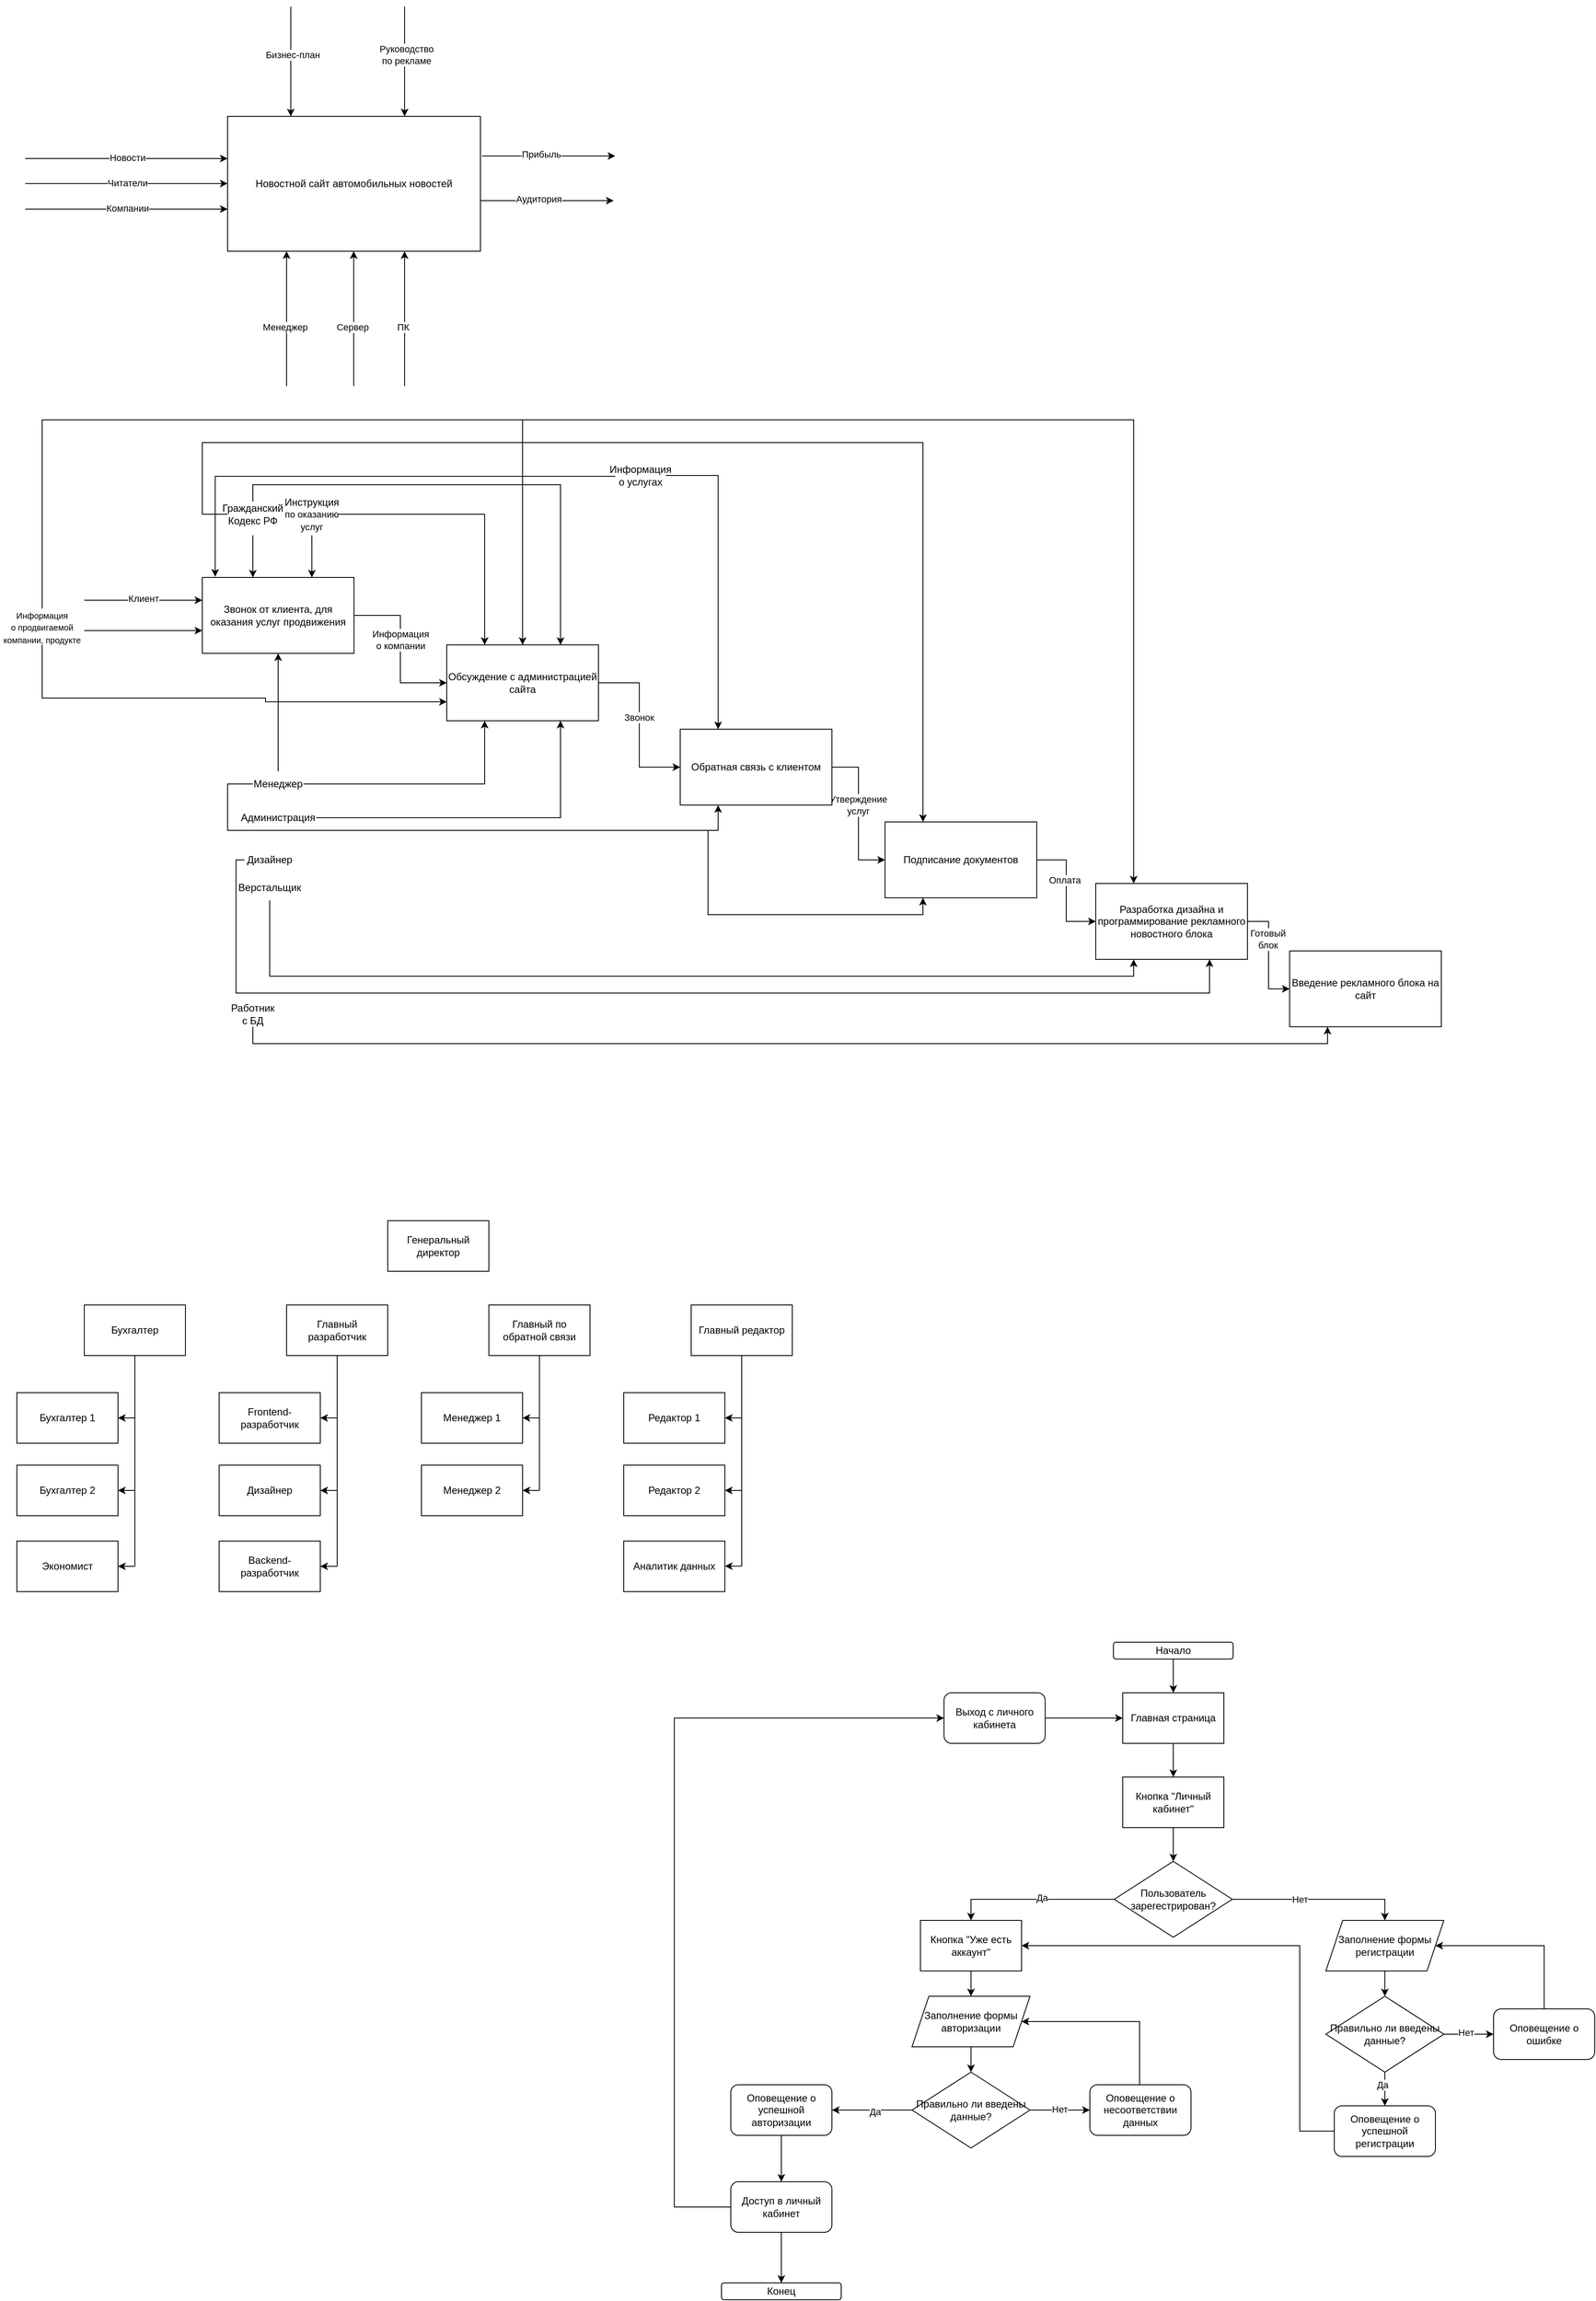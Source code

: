 <mxfile version="24.3.0" type="device">
  <diagram id="T56Fee5OPcaQGp0Axlwm" name="Страница — 1">
    <mxGraphModel dx="587" dy="345" grid="1" gridSize="10" guides="1" tooltips="1" connect="1" arrows="1" fold="1" page="1" pageScale="1" pageWidth="827" pageHeight="1169" math="0" shadow="0">
      <root>
        <mxCell id="0" />
        <mxCell id="1" parent="0" />
        <mxCell id="N9qRb_DZ18wY92-QVm7w-1" value="Новостной сайт автомобильных новостей" style="rounded=0;whiteSpace=wrap;html=1;" parent="1" vertex="1">
          <mxGeometry x="290" y="210" width="300" height="160" as="geometry" />
        </mxCell>
        <mxCell id="N9qRb_DZ18wY92-QVm7w-2" value="" style="endArrow=classic;html=1;rounded=0;entryX=0;entryY=0.25;entryDx=0;entryDy=0;" parent="1" edge="1">
          <mxGeometry width="50" height="50" relative="1" as="geometry">
            <mxPoint x="50" y="260" as="sourcePoint" />
            <mxPoint x="290" y="260" as="targetPoint" />
          </mxGeometry>
        </mxCell>
        <mxCell id="N9qRb_DZ18wY92-QVm7w-3" value="Новости" style="edgeLabel;html=1;align=center;verticalAlign=middle;resizable=0;points=[];" parent="N9qRb_DZ18wY92-QVm7w-2" vertex="1" connectable="0">
          <mxGeometry x="0.006" y="1" relative="1" as="geometry">
            <mxPoint as="offset" />
          </mxGeometry>
        </mxCell>
        <mxCell id="N9qRb_DZ18wY92-QVm7w-4" value="" style="endArrow=classic;html=1;rounded=0;entryX=0;entryY=0.25;entryDx=0;entryDy=0;" parent="1" edge="1">
          <mxGeometry width="50" height="50" relative="1" as="geometry">
            <mxPoint x="50" y="289.71" as="sourcePoint" />
            <mxPoint x="290" y="289.71" as="targetPoint" />
          </mxGeometry>
        </mxCell>
        <mxCell id="N9qRb_DZ18wY92-QVm7w-5" value="Читатели" style="edgeLabel;html=1;align=center;verticalAlign=middle;resizable=0;points=[];" parent="N9qRb_DZ18wY92-QVm7w-4" vertex="1" connectable="0">
          <mxGeometry x="0.006" y="1" relative="1" as="geometry">
            <mxPoint as="offset" />
          </mxGeometry>
        </mxCell>
        <mxCell id="N9qRb_DZ18wY92-QVm7w-7" value="" style="endArrow=classic;html=1;rounded=0;entryX=0;entryY=0.25;entryDx=0;entryDy=0;" parent="1" edge="1">
          <mxGeometry width="50" height="50" relative="1" as="geometry">
            <mxPoint x="50" y="320" as="sourcePoint" />
            <mxPoint x="290" y="320" as="targetPoint" />
          </mxGeometry>
        </mxCell>
        <mxCell id="N9qRb_DZ18wY92-QVm7w-8" value="Компании" style="edgeLabel;html=1;align=center;verticalAlign=middle;resizable=0;points=[];" parent="N9qRb_DZ18wY92-QVm7w-7" vertex="1" connectable="0">
          <mxGeometry x="0.006" y="1" relative="1" as="geometry">
            <mxPoint as="offset" />
          </mxGeometry>
        </mxCell>
        <mxCell id="N9qRb_DZ18wY92-QVm7w-9" value="" style="endArrow=classic;html=1;rounded=0;entryX=0.25;entryY=0;entryDx=0;entryDy=0;" parent="1" target="N9qRb_DZ18wY92-QVm7w-1" edge="1">
          <mxGeometry width="50" height="50" relative="1" as="geometry">
            <mxPoint x="365" y="80" as="sourcePoint" />
            <mxPoint x="510" y="270" as="targetPoint" />
          </mxGeometry>
        </mxCell>
        <mxCell id="N9qRb_DZ18wY92-QVm7w-10" value="Бизнес-план" style="edgeLabel;html=1;align=center;verticalAlign=middle;resizable=0;points=[];" parent="N9qRb_DZ18wY92-QVm7w-9" vertex="1" connectable="0">
          <mxGeometry x="-0.124" y="2" relative="1" as="geometry">
            <mxPoint as="offset" />
          </mxGeometry>
        </mxCell>
        <mxCell id="N9qRb_DZ18wY92-QVm7w-11" value="" style="endArrow=classic;html=1;rounded=0;entryX=0.25;entryY=0;entryDx=0;entryDy=0;" parent="1" edge="1">
          <mxGeometry width="50" height="50" relative="1" as="geometry">
            <mxPoint x="500" y="80" as="sourcePoint" />
            <mxPoint x="500" y="210" as="targetPoint" />
          </mxGeometry>
        </mxCell>
        <mxCell id="N9qRb_DZ18wY92-QVm7w-12" value="Руководство&lt;br&gt;по рекламе" style="edgeLabel;html=1;align=center;verticalAlign=middle;resizable=0;points=[];" parent="N9qRb_DZ18wY92-QVm7w-11" vertex="1" connectable="0">
          <mxGeometry x="-0.124" y="2" relative="1" as="geometry">
            <mxPoint as="offset" />
          </mxGeometry>
        </mxCell>
        <mxCell id="N9qRb_DZ18wY92-QVm7w-13" value="" style="endArrow=classic;html=1;rounded=0;" parent="1" edge="1">
          <mxGeometry width="50" height="50" relative="1" as="geometry">
            <mxPoint x="360" y="530" as="sourcePoint" />
            <mxPoint x="360" y="370" as="targetPoint" />
          </mxGeometry>
        </mxCell>
        <mxCell id="N9qRb_DZ18wY92-QVm7w-14" value="Менеджер" style="edgeLabel;html=1;align=center;verticalAlign=middle;resizable=0;points=[];" parent="N9qRb_DZ18wY92-QVm7w-13" vertex="1" connectable="0">
          <mxGeometry x="-0.124" y="2" relative="1" as="geometry">
            <mxPoint as="offset" />
          </mxGeometry>
        </mxCell>
        <mxCell id="N9qRb_DZ18wY92-QVm7w-15" value="" style="endArrow=classic;html=1;rounded=0;" parent="1" edge="1">
          <mxGeometry width="50" height="50" relative="1" as="geometry">
            <mxPoint x="500" y="530" as="sourcePoint" />
            <mxPoint x="500" y="370" as="targetPoint" />
          </mxGeometry>
        </mxCell>
        <mxCell id="N9qRb_DZ18wY92-QVm7w-16" value="ПК" style="edgeLabel;html=1;align=center;verticalAlign=middle;resizable=0;points=[];" parent="N9qRb_DZ18wY92-QVm7w-15" vertex="1" connectable="0">
          <mxGeometry x="-0.124" y="2" relative="1" as="geometry">
            <mxPoint as="offset" />
          </mxGeometry>
        </mxCell>
        <mxCell id="N9qRb_DZ18wY92-QVm7w-17" value="" style="endArrow=classic;html=1;rounded=0;" parent="1" edge="1">
          <mxGeometry width="50" height="50" relative="1" as="geometry">
            <mxPoint x="439.66" y="530" as="sourcePoint" />
            <mxPoint x="439.66" y="370" as="targetPoint" />
          </mxGeometry>
        </mxCell>
        <mxCell id="N9qRb_DZ18wY92-QVm7w-18" value="Сервер" style="edgeLabel;html=1;align=center;verticalAlign=middle;resizable=0;points=[];" parent="N9qRb_DZ18wY92-QVm7w-17" vertex="1" connectable="0">
          <mxGeometry x="-0.124" y="2" relative="1" as="geometry">
            <mxPoint as="offset" />
          </mxGeometry>
        </mxCell>
        <mxCell id="N9qRb_DZ18wY92-QVm7w-19" value="" style="endArrow=classic;html=1;rounded=0;exitX=1.006;exitY=0.294;exitDx=0;exitDy=0;exitPerimeter=0;" parent="1" source="N9qRb_DZ18wY92-QVm7w-1" edge="1">
          <mxGeometry width="50" height="50" relative="1" as="geometry">
            <mxPoint x="740" y="360" as="sourcePoint" />
            <mxPoint x="750" y="257" as="targetPoint" />
          </mxGeometry>
        </mxCell>
        <mxCell id="N9qRb_DZ18wY92-QVm7w-20" value="Прибыль" style="edgeLabel;html=1;align=center;verticalAlign=middle;resizable=0;points=[];" parent="N9qRb_DZ18wY92-QVm7w-19" vertex="1" connectable="0">
          <mxGeometry x="-0.124" y="2" relative="1" as="geometry">
            <mxPoint as="offset" />
          </mxGeometry>
        </mxCell>
        <mxCell id="N9qRb_DZ18wY92-QVm7w-21" value="" style="endArrow=classic;html=1;rounded=0;exitX=1.006;exitY=0.294;exitDx=0;exitDy=0;exitPerimeter=0;" parent="1" edge="1">
          <mxGeometry width="50" height="50" relative="1" as="geometry">
            <mxPoint x="590" y="310" as="sourcePoint" />
            <mxPoint x="748" y="310" as="targetPoint" />
          </mxGeometry>
        </mxCell>
        <mxCell id="N9qRb_DZ18wY92-QVm7w-22" value="Аудитория" style="edgeLabel;html=1;align=center;verticalAlign=middle;resizable=0;points=[];" parent="N9qRb_DZ18wY92-QVm7w-21" vertex="1" connectable="0">
          <mxGeometry x="-0.124" y="2" relative="1" as="geometry">
            <mxPoint as="offset" />
          </mxGeometry>
        </mxCell>
        <mxCell id="N9qRb_DZ18wY92-QVm7w-66" style="edgeStyle=orthogonalEdgeStyle;rounded=0;orthogonalLoop=1;jettySize=auto;html=1;entryX=0;entryY=0.5;entryDx=0;entryDy=0;" parent="1" source="N9qRb_DZ18wY92-QVm7w-40" target="N9qRb_DZ18wY92-QVm7w-54" edge="1">
          <mxGeometry relative="1" as="geometry" />
        </mxCell>
        <mxCell id="N9qRb_DZ18wY92-QVm7w-67" value="Информация&lt;br&gt;о компании" style="edgeLabel;html=1;align=center;verticalAlign=middle;resizable=0;points=[];" parent="N9qRb_DZ18wY92-QVm7w-66" vertex="1" connectable="0">
          <mxGeometry x="-0.114" relative="1" as="geometry">
            <mxPoint as="offset" />
          </mxGeometry>
        </mxCell>
        <mxCell id="N9qRb_DZ18wY92-QVm7w-40" value="Звонок от клиента, для оказания услуг продвижения" style="rounded=0;whiteSpace=wrap;html=1;" parent="1" vertex="1">
          <mxGeometry x="260" y="757" width="180" height="90" as="geometry" />
        </mxCell>
        <mxCell id="N9qRb_DZ18wY92-QVm7w-41" value="" style="endArrow=classic;html=1;rounded=0;entryX=0;entryY=0.333;entryDx=0;entryDy=0;entryPerimeter=0;" parent="1" edge="1">
          <mxGeometry width="50" height="50" relative="1" as="geometry">
            <mxPoint x="120" y="784" as="sourcePoint" />
            <mxPoint x="260" y="784" as="targetPoint" />
          </mxGeometry>
        </mxCell>
        <mxCell id="N9qRb_DZ18wY92-QVm7w-42" value="Клиент" style="edgeLabel;html=1;align=center;verticalAlign=middle;resizable=0;points=[];" parent="N9qRb_DZ18wY92-QVm7w-41" vertex="1" connectable="0">
          <mxGeometry x="0.101" y="2" relative="1" as="geometry">
            <mxPoint x="-7" as="offset" />
          </mxGeometry>
        </mxCell>
        <mxCell id="N9qRb_DZ18wY92-QVm7w-45" value="" style="endArrow=classic;html=1;rounded=0;entryX=0;entryY=0.333;entryDx=0;entryDy=0;entryPerimeter=0;" parent="1" edge="1">
          <mxGeometry width="50" height="50" relative="1" as="geometry">
            <mxPoint x="120" y="820" as="sourcePoint" />
            <mxPoint x="260" y="820" as="targetPoint" />
          </mxGeometry>
        </mxCell>
        <mxCell id="N9qRb_DZ18wY92-QVm7w-47" value="" style="endArrow=classic;html=1;rounded=0;entryX=0.25;entryY=0;entryDx=0;entryDy=0;" parent="1" edge="1">
          <mxGeometry width="50" height="50" relative="1" as="geometry">
            <mxPoint x="320" y="707" as="sourcePoint" />
            <mxPoint x="320" y="757" as="targetPoint" />
          </mxGeometry>
        </mxCell>
        <mxCell id="N9qRb_DZ18wY92-QVm7w-50" value="" style="endArrow=classic;html=1;rounded=0;entryX=0.25;entryY=0;entryDx=0;entryDy=0;" parent="1" edge="1">
          <mxGeometry width="50" height="50" relative="1" as="geometry">
            <mxPoint x="390" y="707" as="sourcePoint" />
            <mxPoint x="390" y="757" as="targetPoint" />
          </mxGeometry>
        </mxCell>
        <mxCell id="N9qRb_DZ18wY92-QVm7w-69" style="edgeStyle=orthogonalEdgeStyle;rounded=0;orthogonalLoop=1;jettySize=auto;html=1;entryX=0;entryY=0.5;entryDx=0;entryDy=0;" parent="1" source="N9qRb_DZ18wY92-QVm7w-54" target="N9qRb_DZ18wY92-QVm7w-68" edge="1">
          <mxGeometry relative="1" as="geometry" />
        </mxCell>
        <mxCell id="N9qRb_DZ18wY92-QVm7w-73" value="Звонок" style="edgeLabel;html=1;align=center;verticalAlign=middle;resizable=0;points=[];" parent="N9qRb_DZ18wY92-QVm7w-69" vertex="1" connectable="0">
          <mxGeometry x="-0.092" y="-1" relative="1" as="geometry">
            <mxPoint as="offset" />
          </mxGeometry>
        </mxCell>
        <mxCell id="N9qRb_DZ18wY92-QVm7w-54" value="Обсуждение с администрацией сайта" style="rounded=0;whiteSpace=wrap;html=1;" parent="1" vertex="1">
          <mxGeometry x="550" y="837" width="180" height="90" as="geometry" />
        </mxCell>
        <mxCell id="N9qRb_DZ18wY92-QVm7w-60" style="edgeStyle=orthogonalEdgeStyle;rounded=0;orthogonalLoop=1;jettySize=auto;html=1;entryX=0.5;entryY=1;entryDx=0;entryDy=0;" parent="1" source="N9qRb_DZ18wY92-QVm7w-59" target="N9qRb_DZ18wY92-QVm7w-40" edge="1">
          <mxGeometry relative="1" as="geometry" />
        </mxCell>
        <mxCell id="N9qRb_DZ18wY92-QVm7w-61" style="edgeStyle=orthogonalEdgeStyle;rounded=0;orthogonalLoop=1;jettySize=auto;html=1;entryX=0.25;entryY=1;entryDx=0;entryDy=0;" parent="1" source="N9qRb_DZ18wY92-QVm7w-59" target="N9qRb_DZ18wY92-QVm7w-54" edge="1">
          <mxGeometry relative="1" as="geometry" />
        </mxCell>
        <mxCell id="N9qRb_DZ18wY92-QVm7w-71" style="edgeStyle=orthogonalEdgeStyle;rounded=0;orthogonalLoop=1;jettySize=auto;html=1;entryX=0.25;entryY=1;entryDx=0;entryDy=0;" parent="1" source="N9qRb_DZ18wY92-QVm7w-59" target="N9qRb_DZ18wY92-QVm7w-68" edge="1">
          <mxGeometry relative="1" as="geometry">
            <Array as="points">
              <mxPoint x="290" y="1002" />
              <mxPoint x="290" y="1057" />
              <mxPoint x="872" y="1057" />
            </Array>
          </mxGeometry>
        </mxCell>
        <mxCell id="N9qRb_DZ18wY92-QVm7w-78" style="edgeStyle=orthogonalEdgeStyle;rounded=0;orthogonalLoop=1;jettySize=auto;html=1;entryX=0.25;entryY=1;entryDx=0;entryDy=0;" parent="1" source="N9qRb_DZ18wY92-QVm7w-59" target="N9qRb_DZ18wY92-QVm7w-75" edge="1">
          <mxGeometry relative="1" as="geometry">
            <Array as="points">
              <mxPoint x="290" y="1002" />
              <mxPoint x="290" y="1057" />
              <mxPoint x="860" y="1057" />
              <mxPoint x="860" y="1157" />
              <mxPoint x="1115" y="1157" />
            </Array>
          </mxGeometry>
        </mxCell>
        <mxCell id="N9qRb_DZ18wY92-QVm7w-59" value="Менеджер" style="text;html=1;align=center;verticalAlign=middle;whiteSpace=wrap;rounded=0;" parent="1" vertex="1">
          <mxGeometry x="320" y="987" width="60" height="30" as="geometry" />
        </mxCell>
        <mxCell id="N9qRb_DZ18wY92-QVm7w-65" style="edgeStyle=orthogonalEdgeStyle;rounded=0;orthogonalLoop=1;jettySize=auto;html=1;entryX=0.75;entryY=1;entryDx=0;entryDy=0;" parent="1" source="N9qRb_DZ18wY92-QVm7w-62" target="N9qRb_DZ18wY92-QVm7w-54" edge="1">
          <mxGeometry relative="1" as="geometry" />
        </mxCell>
        <mxCell id="N9qRb_DZ18wY92-QVm7w-62" value="Администрация" style="text;html=1;align=center;verticalAlign=middle;whiteSpace=wrap;rounded=0;" parent="1" vertex="1">
          <mxGeometry x="305" y="1027" width="90" height="30" as="geometry" />
        </mxCell>
        <mxCell id="N9qRb_DZ18wY92-QVm7w-76" style="edgeStyle=orthogonalEdgeStyle;rounded=0;orthogonalLoop=1;jettySize=auto;html=1;entryX=0;entryY=0.5;entryDx=0;entryDy=0;" parent="1" source="N9qRb_DZ18wY92-QVm7w-68" target="N9qRb_DZ18wY92-QVm7w-75" edge="1">
          <mxGeometry relative="1" as="geometry" />
        </mxCell>
        <mxCell id="N9qRb_DZ18wY92-QVm7w-77" value="Утверждение&lt;br&gt;услуг" style="edgeLabel;html=1;align=center;verticalAlign=middle;resizable=0;points=[];" parent="N9qRb_DZ18wY92-QVm7w-76" vertex="1" connectable="0">
          <mxGeometry x="-0.115" y="-1" relative="1" as="geometry">
            <mxPoint as="offset" />
          </mxGeometry>
        </mxCell>
        <mxCell id="N9qRb_DZ18wY92-QVm7w-68" value="Обратная связь с клиентом" style="rounded=0;whiteSpace=wrap;html=1;" parent="1" vertex="1">
          <mxGeometry x="827" y="937" width="180" height="90" as="geometry" />
        </mxCell>
        <mxCell id="N9qRb_DZ18wY92-QVm7w-95" style="edgeStyle=orthogonalEdgeStyle;rounded=0;orthogonalLoop=1;jettySize=auto;html=1;entryX=0;entryY=0.5;entryDx=0;entryDy=0;" parent="1" source="N9qRb_DZ18wY92-QVm7w-75" target="N9qRb_DZ18wY92-QVm7w-92" edge="1">
          <mxGeometry relative="1" as="geometry" />
        </mxCell>
        <mxCell id="N9qRb_DZ18wY92-QVm7w-96" value="Оплата" style="edgeLabel;html=1;align=center;verticalAlign=middle;resizable=0;points=[];" parent="N9qRb_DZ18wY92-QVm7w-95" vertex="1" connectable="0">
          <mxGeometry x="-0.181" y="-2" relative="1" as="geometry">
            <mxPoint as="offset" />
          </mxGeometry>
        </mxCell>
        <mxCell id="N9qRb_DZ18wY92-QVm7w-75" value="Подписание документов" style="rounded=0;whiteSpace=wrap;html=1;" parent="1" vertex="1">
          <mxGeometry x="1070" y="1047" width="180" height="90" as="geometry" />
        </mxCell>
        <mxCell id="N9qRb_DZ18wY92-QVm7w-84" style="edgeStyle=orthogonalEdgeStyle;rounded=0;orthogonalLoop=1;jettySize=auto;html=1;entryX=0.75;entryY=0;entryDx=0;entryDy=0;" parent="1" source="N9qRb_DZ18wY92-QVm7w-80" target="N9qRb_DZ18wY92-QVm7w-54" edge="1">
          <mxGeometry relative="1" as="geometry">
            <Array as="points">
              <mxPoint x="320" y="647" />
              <mxPoint x="685" y="647" />
            </Array>
          </mxGeometry>
        </mxCell>
        <mxCell id="N9qRb_DZ18wY92-QVm7w-90" style="edgeStyle=orthogonalEdgeStyle;rounded=0;orthogonalLoop=1;jettySize=auto;html=1;entryX=0.25;entryY=0;entryDx=0;entryDy=0;" parent="1" source="N9qRb_DZ18wY92-QVm7w-80" target="N9qRb_DZ18wY92-QVm7w-75" edge="1">
          <mxGeometry relative="1" as="geometry">
            <Array as="points">
              <mxPoint x="260" y="682" />
              <mxPoint x="260" y="597" />
              <mxPoint x="1115" y="597" />
            </Array>
          </mxGeometry>
        </mxCell>
        <mxCell id="N9qRb_DZ18wY92-QVm7w-80" value="Гражданский&lt;br&gt;Кодекс РФ" style="text;html=1;align=center;verticalAlign=middle;whiteSpace=wrap;rounded=0;" parent="1" vertex="1">
          <mxGeometry x="290" y="667" width="60" height="30" as="geometry" />
        </mxCell>
        <mxCell id="N9qRb_DZ18wY92-QVm7w-85" style="edgeStyle=orthogonalEdgeStyle;rounded=0;orthogonalLoop=1;jettySize=auto;html=1;entryX=0.25;entryY=0;entryDx=0;entryDy=0;" parent="1" source="N9qRb_DZ18wY92-QVm7w-82" target="N9qRb_DZ18wY92-QVm7w-54" edge="1">
          <mxGeometry relative="1" as="geometry" />
        </mxCell>
        <mxCell id="N9qRb_DZ18wY92-QVm7w-82" value="Инструкция&lt;br style=&quot;border-color: var(--border-color); font-size: 11px;&quot;&gt;&lt;span style=&quot;font-size: 11px; background-color: rgb(255, 255, 255);&quot;&gt;по оказанию&lt;/span&gt;&lt;br style=&quot;border-color: var(--border-color); font-size: 11px;&quot;&gt;&lt;span style=&quot;font-size: 11px; background-color: rgb(255, 255, 255);&quot;&gt;услуг&lt;/span&gt;" style="text;html=1;align=center;verticalAlign=middle;whiteSpace=wrap;rounded=0;" parent="1" vertex="1">
          <mxGeometry x="360" y="667" width="60" height="30" as="geometry" />
        </mxCell>
        <mxCell id="N9qRb_DZ18wY92-QVm7w-88" style="edgeStyle=orthogonalEdgeStyle;rounded=0;orthogonalLoop=1;jettySize=auto;html=1;entryX=0.25;entryY=0;entryDx=0;entryDy=0;" parent="1" source="N9qRb_DZ18wY92-QVm7w-86" target="N9qRb_DZ18wY92-QVm7w-68" edge="1">
          <mxGeometry relative="1" as="geometry" />
        </mxCell>
        <mxCell id="N9qRb_DZ18wY92-QVm7w-86" value="Информация о услугах" style="text;html=1;align=center;verticalAlign=middle;whiteSpace=wrap;rounded=0;" parent="1" vertex="1">
          <mxGeometry x="750" y="621" width="60" height="30" as="geometry" />
        </mxCell>
        <mxCell id="N9qRb_DZ18wY92-QVm7w-87" style="edgeStyle=orthogonalEdgeStyle;rounded=0;orthogonalLoop=1;jettySize=auto;html=1;entryX=0.085;entryY=-0.01;entryDx=0;entryDy=0;entryPerimeter=0;" parent="1" source="N9qRb_DZ18wY92-QVm7w-86" target="N9qRb_DZ18wY92-QVm7w-40" edge="1">
          <mxGeometry relative="1" as="geometry">
            <Array as="points">
              <mxPoint x="275" y="637" />
            </Array>
          </mxGeometry>
        </mxCell>
        <mxCell id="N9qRb_DZ18wY92-QVm7w-102" style="edgeStyle=orthogonalEdgeStyle;rounded=0;orthogonalLoop=1;jettySize=auto;html=1;entryX=0;entryY=0.5;entryDx=0;entryDy=0;" parent="1" source="N9qRb_DZ18wY92-QVm7w-92" target="N9qRb_DZ18wY92-QVm7w-101" edge="1">
          <mxGeometry relative="1" as="geometry" />
        </mxCell>
        <mxCell id="N9qRb_DZ18wY92-QVm7w-103" value="Готовый&lt;br&gt;блок" style="edgeLabel;html=1;align=center;verticalAlign=middle;resizable=0;points=[];" parent="N9qRb_DZ18wY92-QVm7w-102" vertex="1" connectable="0">
          <mxGeometry x="-0.292" y="-1" relative="1" as="geometry">
            <mxPoint as="offset" />
          </mxGeometry>
        </mxCell>
        <mxCell id="N9qRb_DZ18wY92-QVm7w-92" value="Разработка дизайна и программирование рекламного новостного блока" style="rounded=0;whiteSpace=wrap;html=1;" parent="1" vertex="1">
          <mxGeometry x="1320" y="1120" width="180" height="90" as="geometry" />
        </mxCell>
        <mxCell id="N9qRb_DZ18wY92-QVm7w-98" style="edgeStyle=orthogonalEdgeStyle;rounded=0;orthogonalLoop=1;jettySize=auto;html=1;entryX=0.75;entryY=1;entryDx=0;entryDy=0;" parent="1" source="N9qRb_DZ18wY92-QVm7w-93" target="N9qRb_DZ18wY92-QVm7w-92" edge="1">
          <mxGeometry relative="1" as="geometry">
            <Array as="points">
              <mxPoint x="300" y="1092" />
              <mxPoint x="300" y="1250" />
              <mxPoint x="1455" y="1250" />
            </Array>
          </mxGeometry>
        </mxCell>
        <mxCell id="N9qRb_DZ18wY92-QVm7w-93" value="Дизайнер" style="text;html=1;align=center;verticalAlign=middle;whiteSpace=wrap;rounded=0;" parent="1" vertex="1">
          <mxGeometry x="310" y="1077" width="60" height="30" as="geometry" />
        </mxCell>
        <mxCell id="N9qRb_DZ18wY92-QVm7w-99" style="edgeStyle=orthogonalEdgeStyle;rounded=0;orthogonalLoop=1;jettySize=auto;html=1;entryX=0.25;entryY=1;entryDx=0;entryDy=0;" parent="1" source="N9qRb_DZ18wY92-QVm7w-94" target="N9qRb_DZ18wY92-QVm7w-92" edge="1">
          <mxGeometry relative="1" as="geometry">
            <Array as="points">
              <mxPoint x="340" y="1230" />
              <mxPoint x="1365" y="1230" />
            </Array>
          </mxGeometry>
        </mxCell>
        <mxCell id="N9qRb_DZ18wY92-QVm7w-94" value="Верстальщик" style="text;html=1;align=center;verticalAlign=middle;whiteSpace=wrap;rounded=0;" parent="1" vertex="1">
          <mxGeometry x="310" y="1110" width="60" height="30" as="geometry" />
        </mxCell>
        <mxCell id="N9qRb_DZ18wY92-QVm7w-101" value="Введение рекламного блока на сайт" style="rounded=0;whiteSpace=wrap;html=1;" parent="1" vertex="1">
          <mxGeometry x="1550" y="1200" width="180" height="90" as="geometry" />
        </mxCell>
        <mxCell id="N9qRb_DZ18wY92-QVm7w-106" style="edgeStyle=orthogonalEdgeStyle;rounded=0;orthogonalLoop=1;jettySize=auto;html=1;entryX=0;entryY=0.75;entryDx=0;entryDy=0;" parent="1" source="N9qRb_DZ18wY92-QVm7w-105" target="N9qRb_DZ18wY92-QVm7w-54" edge="1">
          <mxGeometry relative="1" as="geometry">
            <Array as="points">
              <mxPoint x="70" y="900" />
              <mxPoint x="335" y="900" />
              <mxPoint x="335" y="905" />
            </Array>
          </mxGeometry>
        </mxCell>
        <mxCell id="N9qRb_DZ18wY92-QVm7w-107" style="edgeStyle=orthogonalEdgeStyle;rounded=0;orthogonalLoop=1;jettySize=auto;html=1;entryX=0.25;entryY=0;entryDx=0;entryDy=0;" parent="1" source="N9qRb_DZ18wY92-QVm7w-105" target="N9qRb_DZ18wY92-QVm7w-92" edge="1">
          <mxGeometry relative="1" as="geometry">
            <Array as="points">
              <mxPoint x="70" y="570" />
              <mxPoint x="1365" y="570" />
            </Array>
          </mxGeometry>
        </mxCell>
        <mxCell id="N9qRb_DZ18wY92-QVm7w-108" style="edgeStyle=orthogonalEdgeStyle;rounded=0;orthogonalLoop=1;jettySize=auto;html=1;entryX=0.5;entryY=0;entryDx=0;entryDy=0;" parent="1" source="N9qRb_DZ18wY92-QVm7w-105" target="N9qRb_DZ18wY92-QVm7w-54" edge="1">
          <mxGeometry relative="1" as="geometry">
            <Array as="points">
              <mxPoint x="70" y="570" />
              <mxPoint x="640" y="570" />
            </Array>
          </mxGeometry>
        </mxCell>
        <mxCell id="N9qRb_DZ18wY92-QVm7w-105" value="&lt;font style=&quot;font-size: 10px;&quot;&gt;Информация&lt;br style=&quot;border-color: var(--border-color);&quot;&gt;&lt;span style=&quot;background-color: rgb(255, 255, 255);&quot;&gt;о продвигаемой&lt;/span&gt;&lt;br style=&quot;border-color: var(--border-color);&quot;&gt;&lt;span style=&quot;background-color: rgb(255, 255, 255);&quot;&gt;компании, продукте&lt;/span&gt;&lt;/font&gt;" style="text;html=1;align=center;verticalAlign=middle;whiteSpace=wrap;rounded=0;" parent="1" vertex="1">
          <mxGeometry x="20" y="794" width="100" height="43" as="geometry" />
        </mxCell>
        <mxCell id="N9qRb_DZ18wY92-QVm7w-111" style="edgeStyle=orthogonalEdgeStyle;rounded=0;orthogonalLoop=1;jettySize=auto;html=1;entryX=0.25;entryY=1;entryDx=0;entryDy=0;" parent="1" source="N9qRb_DZ18wY92-QVm7w-110" target="N9qRb_DZ18wY92-QVm7w-101" edge="1">
          <mxGeometry relative="1" as="geometry">
            <Array as="points">
              <mxPoint x="320" y="1310" />
              <mxPoint x="1595" y="1310" />
            </Array>
          </mxGeometry>
        </mxCell>
        <mxCell id="N9qRb_DZ18wY92-QVm7w-110" value="Работник с БД" style="text;html=1;align=center;verticalAlign=middle;whiteSpace=wrap;rounded=0;" parent="1" vertex="1">
          <mxGeometry x="290" y="1260" width="60" height="30" as="geometry" />
        </mxCell>
        <mxCell id="N9qRb_DZ18wY92-QVm7w-112" value="Генеральный директор" style="rounded=0;whiteSpace=wrap;html=1;" parent="1" vertex="1">
          <mxGeometry x="480" y="1520" width="120" height="60" as="geometry" />
        </mxCell>
        <mxCell id="N9qRb_DZ18wY92-QVm7w-113" value="Бухгалтер" style="rounded=0;whiteSpace=wrap;html=1;" parent="1" vertex="1">
          <mxGeometry x="120" y="1620" width="120" height="60" as="geometry" />
        </mxCell>
        <mxCell id="N9qRb_DZ18wY92-QVm7w-114" value="Главный разработчик" style="rounded=0;whiteSpace=wrap;html=1;" parent="1" vertex="1">
          <mxGeometry x="360" y="1620" width="120" height="60" as="geometry" />
        </mxCell>
        <mxCell id="N9qRb_DZ18wY92-QVm7w-115" value="Главный по обратной связи" style="rounded=0;whiteSpace=wrap;html=1;" parent="1" vertex="1">
          <mxGeometry x="600" y="1620" width="120" height="60" as="geometry" />
        </mxCell>
        <mxCell id="N9qRb_DZ18wY92-QVm7w-116" value="Главный редактор" style="rounded=0;whiteSpace=wrap;html=1;" parent="1" vertex="1">
          <mxGeometry x="840" y="1620" width="120" height="60" as="geometry" />
        </mxCell>
        <mxCell id="N9qRb_DZ18wY92-QVm7w-118" value="Frontend-разработчик" style="rounded=0;whiteSpace=wrap;html=1;" parent="1" vertex="1">
          <mxGeometry x="280" y="1724" width="120" height="60" as="geometry" />
        </mxCell>
        <mxCell id="N9qRb_DZ18wY92-QVm7w-119" value="Дизайнер" style="rounded=0;whiteSpace=wrap;html=1;" parent="1" vertex="1">
          <mxGeometry x="280" y="1810" width="120" height="60" as="geometry" />
        </mxCell>
        <mxCell id="N9qRb_DZ18wY92-QVm7w-120" value="Backend-разработчик" style="rounded=0;whiteSpace=wrap;html=1;" parent="1" vertex="1">
          <mxGeometry x="280" y="1900" width="120" height="60" as="geometry" />
        </mxCell>
        <mxCell id="N9qRb_DZ18wY92-QVm7w-121" value="" style="endArrow=none;html=1;rounded=0;entryX=0.5;entryY=1;entryDx=0;entryDy=0;" parent="1" target="N9qRb_DZ18wY92-QVm7w-114" edge="1">
          <mxGeometry width="50" height="50" relative="1" as="geometry">
            <mxPoint x="420" y="1930" as="sourcePoint" />
            <mxPoint x="570" y="1750" as="targetPoint" />
          </mxGeometry>
        </mxCell>
        <mxCell id="N9qRb_DZ18wY92-QVm7w-122" value="" style="endArrow=classic;html=1;rounded=0;entryX=1;entryY=0.5;entryDx=0;entryDy=0;" parent="1" target="N9qRb_DZ18wY92-QVm7w-118" edge="1">
          <mxGeometry width="50" height="50" relative="1" as="geometry">
            <mxPoint x="420" y="1754" as="sourcePoint" />
            <mxPoint x="570" y="1750" as="targetPoint" />
          </mxGeometry>
        </mxCell>
        <mxCell id="N9qRb_DZ18wY92-QVm7w-123" value="" style="endArrow=classic;html=1;rounded=0;entryX=1;entryY=0.5;entryDx=0;entryDy=0;" parent="1" target="N9qRb_DZ18wY92-QVm7w-119" edge="1">
          <mxGeometry width="50" height="50" relative="1" as="geometry">
            <mxPoint x="420" y="1840" as="sourcePoint" />
            <mxPoint x="410" y="1764" as="targetPoint" />
          </mxGeometry>
        </mxCell>
        <mxCell id="N9qRb_DZ18wY92-QVm7w-124" value="" style="endArrow=classic;html=1;rounded=0;entryX=1;entryY=0.5;entryDx=0;entryDy=0;" parent="1" target="N9qRb_DZ18wY92-QVm7w-120" edge="1">
          <mxGeometry width="50" height="50" relative="1" as="geometry">
            <mxPoint x="420" y="1930" as="sourcePoint" />
            <mxPoint x="420" y="1774" as="targetPoint" />
          </mxGeometry>
        </mxCell>
        <mxCell id="N9qRb_DZ18wY92-QVm7w-131" value="Менеджер 1" style="rounded=0;whiteSpace=wrap;html=1;" parent="1" vertex="1">
          <mxGeometry x="520" y="1724" width="120" height="60" as="geometry" />
        </mxCell>
        <mxCell id="N9qRb_DZ18wY92-QVm7w-132" value="Менеджер 2" style="rounded=0;whiteSpace=wrap;html=1;" parent="1" vertex="1">
          <mxGeometry x="520" y="1810" width="120" height="60" as="geometry" />
        </mxCell>
        <mxCell id="N9qRb_DZ18wY92-QVm7w-134" value="" style="endArrow=none;html=1;rounded=0;entryX=0.5;entryY=1;entryDx=0;entryDy=0;" parent="1" edge="1">
          <mxGeometry width="50" height="50" relative="1" as="geometry">
            <mxPoint x="660" y="1840" as="sourcePoint" />
            <mxPoint x="660" y="1680" as="targetPoint" />
          </mxGeometry>
        </mxCell>
        <mxCell id="N9qRb_DZ18wY92-QVm7w-135" value="" style="endArrow=classic;html=1;rounded=0;entryX=1;entryY=0.5;entryDx=0;entryDy=0;" parent="1" target="N9qRb_DZ18wY92-QVm7w-131" edge="1">
          <mxGeometry width="50" height="50" relative="1" as="geometry">
            <mxPoint x="660" y="1754" as="sourcePoint" />
            <mxPoint x="810" y="1750" as="targetPoint" />
          </mxGeometry>
        </mxCell>
        <mxCell id="N9qRb_DZ18wY92-QVm7w-136" value="" style="endArrow=classic;html=1;rounded=0;entryX=1;entryY=0.5;entryDx=0;entryDy=0;" parent="1" target="N9qRb_DZ18wY92-QVm7w-132" edge="1">
          <mxGeometry width="50" height="50" relative="1" as="geometry">
            <mxPoint x="660" y="1840" as="sourcePoint" />
            <mxPoint x="650" y="1764" as="targetPoint" />
          </mxGeometry>
        </mxCell>
        <mxCell id="N9qRb_DZ18wY92-QVm7w-138" value="Редактор 1" style="rounded=0;whiteSpace=wrap;html=1;" parent="1" vertex="1">
          <mxGeometry x="760" y="1724" width="120" height="60" as="geometry" />
        </mxCell>
        <mxCell id="N9qRb_DZ18wY92-QVm7w-139" value="Редактор 2" style="rounded=0;whiteSpace=wrap;html=1;" parent="1" vertex="1">
          <mxGeometry x="760" y="1810" width="120" height="60" as="geometry" />
        </mxCell>
        <mxCell id="N9qRb_DZ18wY92-QVm7w-140" value="" style="endArrow=none;html=1;rounded=0;entryX=0.5;entryY=1;entryDx=0;entryDy=0;" parent="1" edge="1">
          <mxGeometry width="50" height="50" relative="1" as="geometry">
            <mxPoint x="900" y="1930" as="sourcePoint" />
            <mxPoint x="900" y="1680" as="targetPoint" />
          </mxGeometry>
        </mxCell>
        <mxCell id="N9qRb_DZ18wY92-QVm7w-141" value="" style="endArrow=classic;html=1;rounded=0;entryX=1;entryY=0.5;entryDx=0;entryDy=0;" parent="1" target="N9qRb_DZ18wY92-QVm7w-138" edge="1">
          <mxGeometry width="50" height="50" relative="1" as="geometry">
            <mxPoint x="900" y="1754" as="sourcePoint" />
            <mxPoint x="1050" y="1750" as="targetPoint" />
          </mxGeometry>
        </mxCell>
        <mxCell id="N9qRb_DZ18wY92-QVm7w-142" value="" style="endArrow=classic;html=1;rounded=0;entryX=1;entryY=0.5;entryDx=0;entryDy=0;" parent="1" target="N9qRb_DZ18wY92-QVm7w-139" edge="1">
          <mxGeometry width="50" height="50" relative="1" as="geometry">
            <mxPoint x="900" y="1840" as="sourcePoint" />
            <mxPoint x="890" y="1764" as="targetPoint" />
          </mxGeometry>
        </mxCell>
        <mxCell id="N9qRb_DZ18wY92-QVm7w-143" value="Аналитик данных" style="rounded=0;whiteSpace=wrap;html=1;" parent="1" vertex="1">
          <mxGeometry x="760" y="1900" width="120" height="60" as="geometry" />
        </mxCell>
        <mxCell id="N9qRb_DZ18wY92-QVm7w-145" value="" style="endArrow=classic;html=1;rounded=0;entryX=1;entryY=0.5;entryDx=0;entryDy=0;" parent="1" edge="1">
          <mxGeometry width="50" height="50" relative="1" as="geometry">
            <mxPoint x="900" y="1929.76" as="sourcePoint" />
            <mxPoint x="880" y="1929.76" as="targetPoint" />
          </mxGeometry>
        </mxCell>
        <mxCell id="N9qRb_DZ18wY92-QVm7w-148" value="Бухгалтер 1" style="rounded=0;whiteSpace=wrap;html=1;" parent="1" vertex="1">
          <mxGeometry x="40" y="1724" width="120" height="60" as="geometry" />
        </mxCell>
        <mxCell id="N9qRb_DZ18wY92-QVm7w-149" value="Бухгалтер 2" style="rounded=0;whiteSpace=wrap;html=1;" parent="1" vertex="1">
          <mxGeometry x="40" y="1810" width="120" height="60" as="geometry" />
        </mxCell>
        <mxCell id="N9qRb_DZ18wY92-QVm7w-150" value="Экономист" style="rounded=0;whiteSpace=wrap;html=1;" parent="1" vertex="1">
          <mxGeometry x="40" y="1900" width="120" height="60" as="geometry" />
        </mxCell>
        <mxCell id="N9qRb_DZ18wY92-QVm7w-151" value="" style="endArrow=none;html=1;rounded=0;entryX=0.5;entryY=1;entryDx=0;entryDy=0;" parent="1" edge="1">
          <mxGeometry width="50" height="50" relative="1" as="geometry">
            <mxPoint x="180" y="1930" as="sourcePoint" />
            <mxPoint x="180" y="1680" as="targetPoint" />
          </mxGeometry>
        </mxCell>
        <mxCell id="N9qRb_DZ18wY92-QVm7w-152" value="" style="endArrow=classic;html=1;rounded=0;entryX=1;entryY=0.5;entryDx=0;entryDy=0;" parent="1" target="N9qRb_DZ18wY92-QVm7w-148" edge="1">
          <mxGeometry width="50" height="50" relative="1" as="geometry">
            <mxPoint x="180" y="1754" as="sourcePoint" />
            <mxPoint x="330" y="1750" as="targetPoint" />
          </mxGeometry>
        </mxCell>
        <mxCell id="N9qRb_DZ18wY92-QVm7w-153" value="" style="endArrow=classic;html=1;rounded=0;entryX=1;entryY=0.5;entryDx=0;entryDy=0;" parent="1" target="N9qRb_DZ18wY92-QVm7w-149" edge="1">
          <mxGeometry width="50" height="50" relative="1" as="geometry">
            <mxPoint x="180" y="1840" as="sourcePoint" />
            <mxPoint x="170" y="1764" as="targetPoint" />
          </mxGeometry>
        </mxCell>
        <mxCell id="N9qRb_DZ18wY92-QVm7w-154" value="" style="endArrow=classic;html=1;rounded=0;entryX=1;entryY=0.5;entryDx=0;entryDy=0;" parent="1" target="N9qRb_DZ18wY92-QVm7w-150" edge="1">
          <mxGeometry width="50" height="50" relative="1" as="geometry">
            <mxPoint x="180" y="1930" as="sourcePoint" />
            <mxPoint x="180" y="1774" as="targetPoint" />
          </mxGeometry>
        </mxCell>
        <mxCell id="VVDTzcN2Cet2ylP6Ofqc-4" style="edgeStyle=orthogonalEdgeStyle;rounded=0;orthogonalLoop=1;jettySize=auto;html=1;entryX=0.5;entryY=0;entryDx=0;entryDy=0;" edge="1" parent="1" source="VVDTzcN2Cet2ylP6Ofqc-2" target="VVDTzcN2Cet2ylP6Ofqc-3">
          <mxGeometry relative="1" as="geometry" />
        </mxCell>
        <mxCell id="VVDTzcN2Cet2ylP6Ofqc-2" value="Начало" style="rounded=1;whiteSpace=wrap;html=1;" vertex="1" parent="1">
          <mxGeometry x="1341" y="2020" width="142" height="20" as="geometry" />
        </mxCell>
        <mxCell id="VVDTzcN2Cet2ylP6Ofqc-6" style="edgeStyle=orthogonalEdgeStyle;rounded=0;orthogonalLoop=1;jettySize=auto;html=1;entryX=0.5;entryY=0;entryDx=0;entryDy=0;" edge="1" parent="1" source="VVDTzcN2Cet2ylP6Ofqc-3" target="VVDTzcN2Cet2ylP6Ofqc-5">
          <mxGeometry relative="1" as="geometry" />
        </mxCell>
        <mxCell id="VVDTzcN2Cet2ylP6Ofqc-3" value="Главная страница" style="rounded=0;whiteSpace=wrap;html=1;" vertex="1" parent="1">
          <mxGeometry x="1352" y="2080" width="120" height="60" as="geometry" />
        </mxCell>
        <mxCell id="VVDTzcN2Cet2ylP6Ofqc-8" style="edgeStyle=orthogonalEdgeStyle;rounded=0;orthogonalLoop=1;jettySize=auto;html=1;entryX=0.5;entryY=0;entryDx=0;entryDy=0;" edge="1" parent="1" source="VVDTzcN2Cet2ylP6Ofqc-5" target="VVDTzcN2Cet2ylP6Ofqc-7">
          <mxGeometry relative="1" as="geometry" />
        </mxCell>
        <mxCell id="VVDTzcN2Cet2ylP6Ofqc-5" value="Кнопка &quot;Личный кабинет&quot;" style="rounded=0;whiteSpace=wrap;html=1;" vertex="1" parent="1">
          <mxGeometry x="1352" y="2180" width="120" height="60" as="geometry" />
        </mxCell>
        <mxCell id="VVDTzcN2Cet2ylP6Ofqc-10" style="edgeStyle=orthogonalEdgeStyle;rounded=0;orthogonalLoop=1;jettySize=auto;html=1;entryX=0.5;entryY=0;entryDx=0;entryDy=0;" edge="1" parent="1" source="VVDTzcN2Cet2ylP6Ofqc-7" target="VVDTzcN2Cet2ylP6Ofqc-9">
          <mxGeometry relative="1" as="geometry" />
        </mxCell>
        <mxCell id="VVDTzcN2Cet2ylP6Ofqc-11" value="Да" style="edgeLabel;html=1;align=center;verticalAlign=middle;resizable=0;points=[];" vertex="1" connectable="0" parent="VVDTzcN2Cet2ylP6Ofqc-10">
          <mxGeometry x="-0.113" y="-2" relative="1" as="geometry">
            <mxPoint as="offset" />
          </mxGeometry>
        </mxCell>
        <mxCell id="VVDTzcN2Cet2ylP6Ofqc-16" style="edgeStyle=orthogonalEdgeStyle;rounded=0;orthogonalLoop=1;jettySize=auto;html=1;entryX=0.5;entryY=0;entryDx=0;entryDy=0;" edge="1" parent="1" source="VVDTzcN2Cet2ylP6Ofqc-7" target="VVDTzcN2Cet2ylP6Ofqc-15">
          <mxGeometry relative="1" as="geometry" />
        </mxCell>
        <mxCell id="VVDTzcN2Cet2ylP6Ofqc-17" value="Нет" style="edgeLabel;html=1;align=center;verticalAlign=middle;resizable=0;points=[];" vertex="1" connectable="0" parent="VVDTzcN2Cet2ylP6Ofqc-16">
          <mxGeometry x="-0.229" relative="1" as="geometry">
            <mxPoint as="offset" />
          </mxGeometry>
        </mxCell>
        <mxCell id="VVDTzcN2Cet2ylP6Ofqc-7" value="Пользователь зарегестрирован?" style="rhombus;whiteSpace=wrap;html=1;" vertex="1" parent="1">
          <mxGeometry x="1342" y="2280" width="140" height="90" as="geometry" />
        </mxCell>
        <mxCell id="VVDTzcN2Cet2ylP6Ofqc-32" style="edgeStyle=orthogonalEdgeStyle;rounded=0;orthogonalLoop=1;jettySize=auto;html=1;entryX=0.5;entryY=0;entryDx=0;entryDy=0;" edge="1" parent="1" source="VVDTzcN2Cet2ylP6Ofqc-9" target="VVDTzcN2Cet2ylP6Ofqc-31">
          <mxGeometry relative="1" as="geometry" />
        </mxCell>
        <mxCell id="VVDTzcN2Cet2ylP6Ofqc-9" value="Кнопка &quot;Уже есть аккаунт&quot;" style="rounded=0;whiteSpace=wrap;html=1;" vertex="1" parent="1">
          <mxGeometry x="1112" y="2350" width="120" height="60" as="geometry" />
        </mxCell>
        <mxCell id="VVDTzcN2Cet2ylP6Ofqc-19" style="edgeStyle=orthogonalEdgeStyle;rounded=0;orthogonalLoop=1;jettySize=auto;html=1;entryX=0.5;entryY=0;entryDx=0;entryDy=0;" edge="1" parent="1" source="VVDTzcN2Cet2ylP6Ofqc-15" target="VVDTzcN2Cet2ylP6Ofqc-18">
          <mxGeometry relative="1" as="geometry" />
        </mxCell>
        <mxCell id="VVDTzcN2Cet2ylP6Ofqc-15" value="Заполнение формы регистрации" style="shape=parallelogram;perimeter=parallelogramPerimeter;whiteSpace=wrap;html=1;fixedSize=1;" vertex="1" parent="1">
          <mxGeometry x="1593" y="2350" width="140" height="60" as="geometry" />
        </mxCell>
        <mxCell id="VVDTzcN2Cet2ylP6Ofqc-24" style="edgeStyle=orthogonalEdgeStyle;rounded=0;orthogonalLoop=1;jettySize=auto;html=1;entryX=0;entryY=0.5;entryDx=0;entryDy=0;" edge="1" parent="1" source="VVDTzcN2Cet2ylP6Ofqc-18" target="VVDTzcN2Cet2ylP6Ofqc-23">
          <mxGeometry relative="1" as="geometry" />
        </mxCell>
        <mxCell id="VVDTzcN2Cet2ylP6Ofqc-25" value="Нет" style="edgeLabel;html=1;align=center;verticalAlign=middle;resizable=0;points=[];" vertex="1" connectable="0" parent="VVDTzcN2Cet2ylP6Ofqc-24">
          <mxGeometry x="-0.123" y="2" relative="1" as="geometry">
            <mxPoint as="offset" />
          </mxGeometry>
        </mxCell>
        <mxCell id="VVDTzcN2Cet2ylP6Ofqc-28" style="edgeStyle=orthogonalEdgeStyle;rounded=0;orthogonalLoop=1;jettySize=auto;html=1;entryX=0.5;entryY=0;entryDx=0;entryDy=0;" edge="1" parent="1" source="VVDTzcN2Cet2ylP6Ofqc-18" target="VVDTzcN2Cet2ylP6Ofqc-27">
          <mxGeometry relative="1" as="geometry" />
        </mxCell>
        <mxCell id="VVDTzcN2Cet2ylP6Ofqc-29" value="Да" style="edgeLabel;html=1;align=center;verticalAlign=middle;resizable=0;points=[];" vertex="1" connectable="0" parent="VVDTzcN2Cet2ylP6Ofqc-28">
          <mxGeometry x="-0.26" y="-3" relative="1" as="geometry">
            <mxPoint as="offset" />
          </mxGeometry>
        </mxCell>
        <mxCell id="VVDTzcN2Cet2ylP6Ofqc-18" value="Правильно ли введены данные?" style="rhombus;whiteSpace=wrap;html=1;" vertex="1" parent="1">
          <mxGeometry x="1593" y="2440" width="140" height="90" as="geometry" />
        </mxCell>
        <mxCell id="VVDTzcN2Cet2ylP6Ofqc-26" style="edgeStyle=orthogonalEdgeStyle;rounded=0;orthogonalLoop=1;jettySize=auto;html=1;entryX=1;entryY=0.5;entryDx=0;entryDy=0;" edge="1" parent="1" source="VVDTzcN2Cet2ylP6Ofqc-23" target="VVDTzcN2Cet2ylP6Ofqc-15">
          <mxGeometry relative="1" as="geometry">
            <Array as="points">
              <mxPoint x="1852" y="2380" />
            </Array>
          </mxGeometry>
        </mxCell>
        <mxCell id="VVDTzcN2Cet2ylP6Ofqc-23" value="Оповещение о ошибке" style="rounded=1;whiteSpace=wrap;html=1;" vertex="1" parent="1">
          <mxGeometry x="1792" y="2455" width="120" height="60" as="geometry" />
        </mxCell>
        <mxCell id="VVDTzcN2Cet2ylP6Ofqc-30" style="edgeStyle=orthogonalEdgeStyle;rounded=0;orthogonalLoop=1;jettySize=auto;html=1;entryX=1;entryY=0.5;entryDx=0;entryDy=0;" edge="1" parent="1" source="VVDTzcN2Cet2ylP6Ofqc-27" target="VVDTzcN2Cet2ylP6Ofqc-9">
          <mxGeometry relative="1" as="geometry">
            <Array as="points">
              <mxPoint x="1562" y="2600" />
              <mxPoint x="1562" y="2380" />
            </Array>
          </mxGeometry>
        </mxCell>
        <mxCell id="VVDTzcN2Cet2ylP6Ofqc-27" value="Оповещение о успешной регистрации" style="rounded=1;whiteSpace=wrap;html=1;" vertex="1" parent="1">
          <mxGeometry x="1603" y="2570" width="120" height="60" as="geometry" />
        </mxCell>
        <mxCell id="VVDTzcN2Cet2ylP6Ofqc-34" style="edgeStyle=orthogonalEdgeStyle;rounded=0;orthogonalLoop=1;jettySize=auto;html=1;entryX=0.5;entryY=0;entryDx=0;entryDy=0;" edge="1" parent="1" source="VVDTzcN2Cet2ylP6Ofqc-31" target="VVDTzcN2Cet2ylP6Ofqc-33">
          <mxGeometry relative="1" as="geometry" />
        </mxCell>
        <mxCell id="VVDTzcN2Cet2ylP6Ofqc-31" value="Заполнение формы авторизации" style="shape=parallelogram;perimeter=parallelogramPerimeter;whiteSpace=wrap;html=1;fixedSize=1;" vertex="1" parent="1">
          <mxGeometry x="1102" y="2440" width="140" height="60" as="geometry" />
        </mxCell>
        <mxCell id="VVDTzcN2Cet2ylP6Ofqc-36" style="edgeStyle=orthogonalEdgeStyle;rounded=0;orthogonalLoop=1;jettySize=auto;html=1;entryX=1;entryY=0.5;entryDx=0;entryDy=0;" edge="1" parent="1" source="VVDTzcN2Cet2ylP6Ofqc-33" target="VVDTzcN2Cet2ylP6Ofqc-35">
          <mxGeometry relative="1" as="geometry" />
        </mxCell>
        <mxCell id="VVDTzcN2Cet2ylP6Ofqc-37" value="Да" style="edgeLabel;html=1;align=center;verticalAlign=middle;resizable=0;points=[];" vertex="1" connectable="0" parent="VVDTzcN2Cet2ylP6Ofqc-36">
          <mxGeometry x="-0.067" y="2" relative="1" as="geometry">
            <mxPoint as="offset" />
          </mxGeometry>
        </mxCell>
        <mxCell id="VVDTzcN2Cet2ylP6Ofqc-41" style="edgeStyle=orthogonalEdgeStyle;rounded=0;orthogonalLoop=1;jettySize=auto;html=1;entryX=0;entryY=0.5;entryDx=0;entryDy=0;" edge="1" parent="1" source="VVDTzcN2Cet2ylP6Ofqc-33" target="VVDTzcN2Cet2ylP6Ofqc-40">
          <mxGeometry relative="1" as="geometry" />
        </mxCell>
        <mxCell id="VVDTzcN2Cet2ylP6Ofqc-42" value="Нет" style="edgeLabel;html=1;align=center;verticalAlign=middle;resizable=0;points=[];" vertex="1" connectable="0" parent="VVDTzcN2Cet2ylP6Ofqc-41">
          <mxGeometry x="-0.033" y="1" relative="1" as="geometry">
            <mxPoint as="offset" />
          </mxGeometry>
        </mxCell>
        <mxCell id="VVDTzcN2Cet2ylP6Ofqc-33" value="Правильно ли введены данные?" style="rhombus;whiteSpace=wrap;html=1;" vertex="1" parent="1">
          <mxGeometry x="1102" y="2530" width="140" height="90" as="geometry" />
        </mxCell>
        <mxCell id="VVDTzcN2Cet2ylP6Ofqc-39" style="edgeStyle=orthogonalEdgeStyle;rounded=0;orthogonalLoop=1;jettySize=auto;html=1;entryX=0.5;entryY=0;entryDx=0;entryDy=0;" edge="1" parent="1" source="VVDTzcN2Cet2ylP6Ofqc-35" target="VVDTzcN2Cet2ylP6Ofqc-38">
          <mxGeometry relative="1" as="geometry" />
        </mxCell>
        <mxCell id="VVDTzcN2Cet2ylP6Ofqc-35" value="Оповещение о успешной авторизации" style="rounded=1;whiteSpace=wrap;html=1;" vertex="1" parent="1">
          <mxGeometry x="887" y="2545" width="120" height="60" as="geometry" />
        </mxCell>
        <mxCell id="VVDTzcN2Cet2ylP6Ofqc-46" style="edgeStyle=orthogonalEdgeStyle;rounded=0;orthogonalLoop=1;jettySize=auto;html=1;entryX=0.5;entryY=0;entryDx=0;entryDy=0;" edge="1" parent="1" source="VVDTzcN2Cet2ylP6Ofqc-38" target="VVDTzcN2Cet2ylP6Ofqc-45">
          <mxGeometry relative="1" as="geometry" />
        </mxCell>
        <mxCell id="VVDTzcN2Cet2ylP6Ofqc-51" style="edgeStyle=orthogonalEdgeStyle;rounded=0;orthogonalLoop=1;jettySize=auto;html=1;entryX=0;entryY=0.5;entryDx=0;entryDy=0;" edge="1" parent="1" source="VVDTzcN2Cet2ylP6Ofqc-38" target="VVDTzcN2Cet2ylP6Ofqc-50">
          <mxGeometry relative="1" as="geometry">
            <Array as="points">
              <mxPoint x="820" y="2690" />
              <mxPoint x="820" y="2110" />
            </Array>
          </mxGeometry>
        </mxCell>
        <mxCell id="VVDTzcN2Cet2ylP6Ofqc-38" value="Доступ в личный кабинет" style="rounded=1;whiteSpace=wrap;html=1;" vertex="1" parent="1">
          <mxGeometry x="887" y="2660" width="120" height="60" as="geometry" />
        </mxCell>
        <mxCell id="VVDTzcN2Cet2ylP6Ofqc-43" style="edgeStyle=orthogonalEdgeStyle;rounded=0;orthogonalLoop=1;jettySize=auto;html=1;entryX=1;entryY=0.5;entryDx=0;entryDy=0;" edge="1" parent="1" source="VVDTzcN2Cet2ylP6Ofqc-40" target="VVDTzcN2Cet2ylP6Ofqc-31">
          <mxGeometry relative="1" as="geometry">
            <Array as="points">
              <mxPoint x="1372" y="2470" />
            </Array>
          </mxGeometry>
        </mxCell>
        <mxCell id="VVDTzcN2Cet2ylP6Ofqc-40" value="Оповещение о несоответствии данных" style="rounded=1;whiteSpace=wrap;html=1;" vertex="1" parent="1">
          <mxGeometry x="1313" y="2545" width="120" height="60" as="geometry" />
        </mxCell>
        <mxCell id="VVDTzcN2Cet2ylP6Ofqc-45" value="Конец" style="rounded=1;whiteSpace=wrap;html=1;" vertex="1" parent="1">
          <mxGeometry x="876" y="2780" width="142" height="20" as="geometry" />
        </mxCell>
        <mxCell id="VVDTzcN2Cet2ylP6Ofqc-52" style="edgeStyle=orthogonalEdgeStyle;rounded=0;orthogonalLoop=1;jettySize=auto;html=1;entryX=0;entryY=0.5;entryDx=0;entryDy=0;" edge="1" parent="1" source="VVDTzcN2Cet2ylP6Ofqc-50" target="VVDTzcN2Cet2ylP6Ofqc-3">
          <mxGeometry relative="1" as="geometry" />
        </mxCell>
        <mxCell id="VVDTzcN2Cet2ylP6Ofqc-50" value="Выход с личного кабинета" style="rounded=1;whiteSpace=wrap;html=1;" vertex="1" parent="1">
          <mxGeometry x="1140" y="2080" width="120" height="60" as="geometry" />
        </mxCell>
      </root>
    </mxGraphModel>
  </diagram>
</mxfile>
